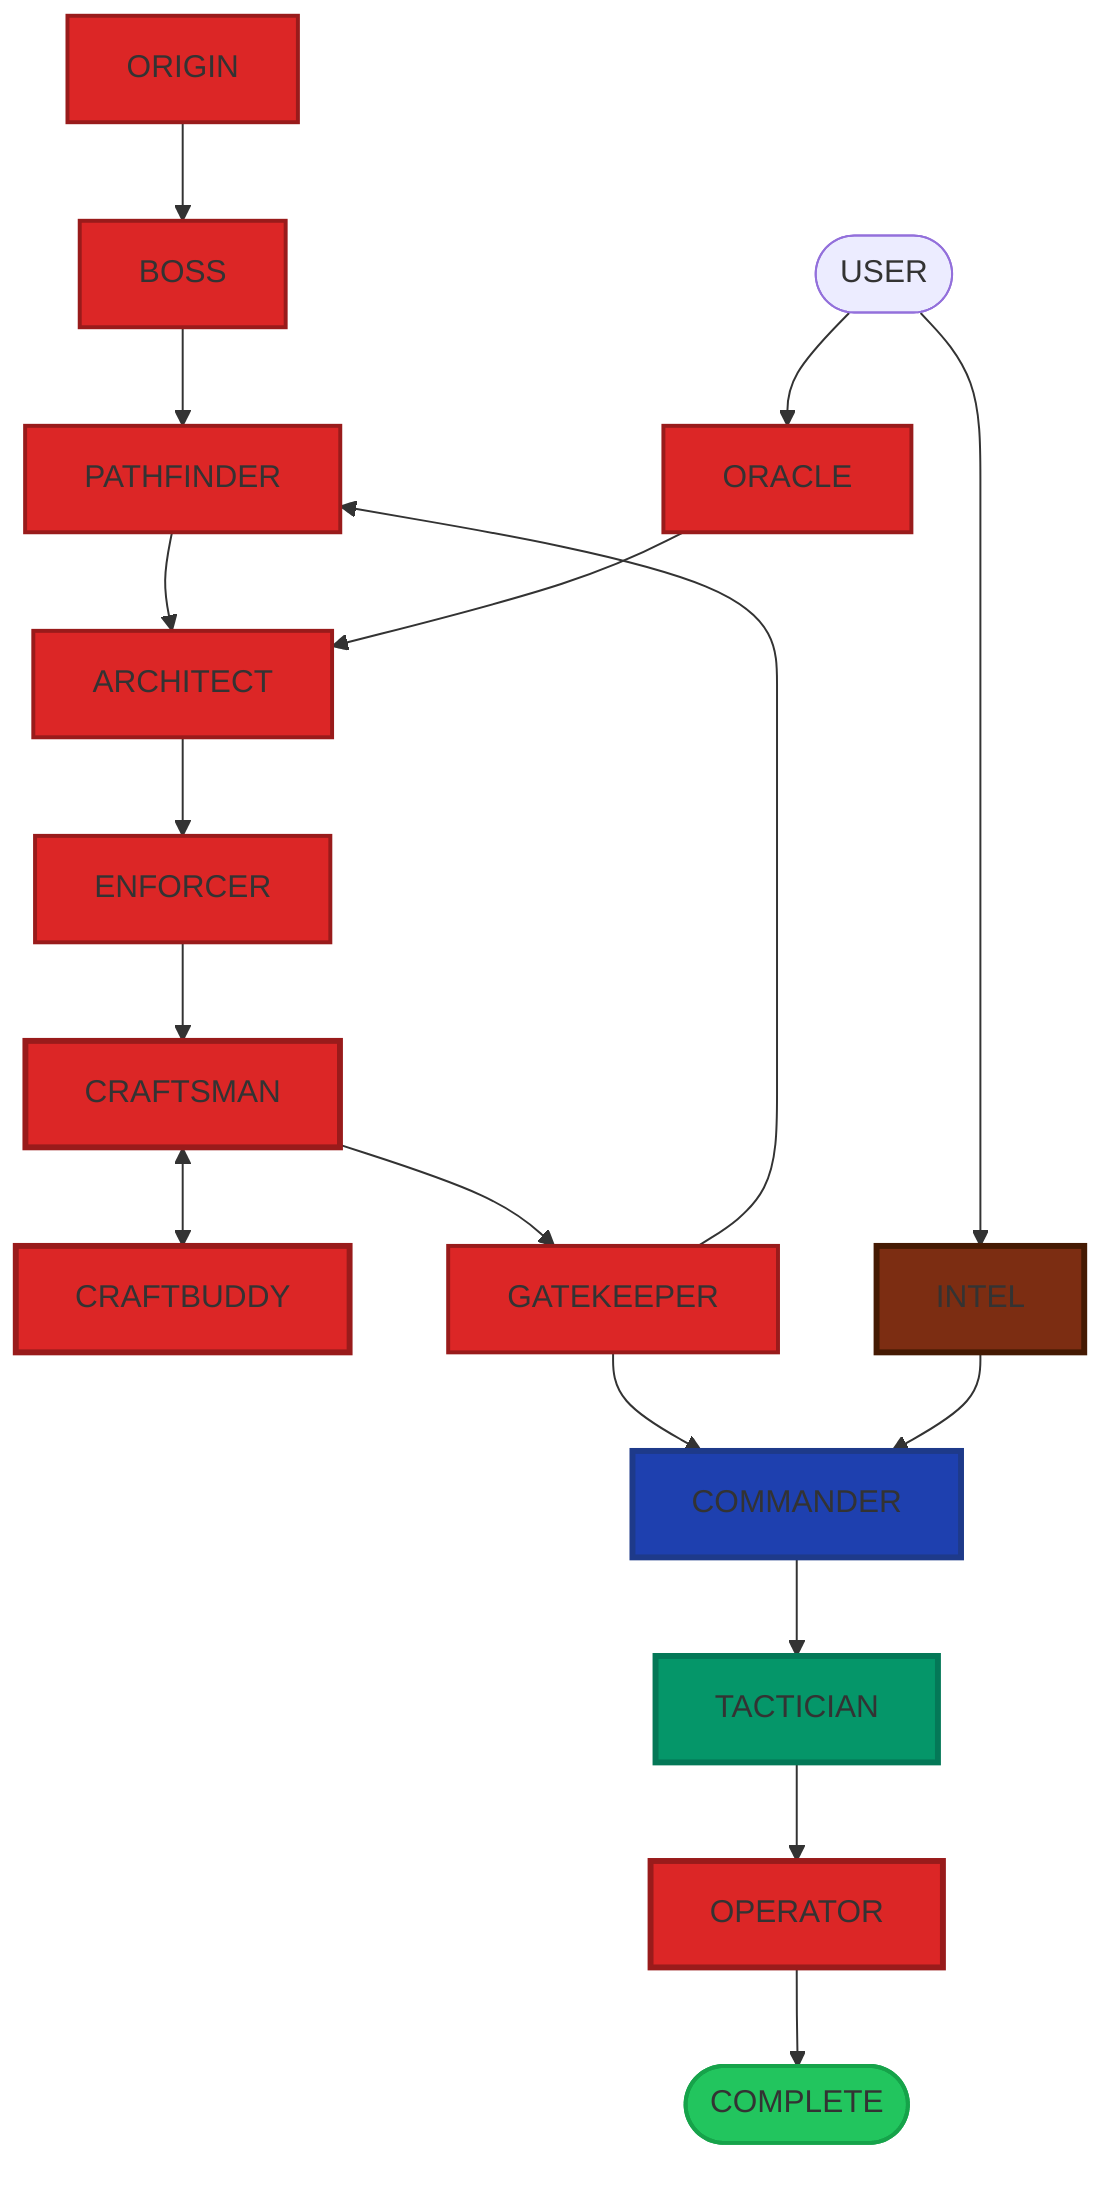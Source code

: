 flowchart TD
    %% APEX Agent Flow - Tactical Operations
    
    ORIGIN["ORIGIN"]
    BOSS["BOSS"]
    PATHFINDER["PATHFINDER"]
    ORACLE["ORACLE"]
    ARCHITECT["ARCHITECT"]
    ENFORCER["ENFORCER"]
    CRAFTSMAN["CRAFTSMAN"]
    CRAFTBUDDY["CRAFTBUDDY"]
    GATEKEEPER["GATEKEEPER"]
    COMMANDER["COMMANDER"]
    TACTICIAN["TACTICIAN"]
    OPERATOR["OPERATOR"]
    INTEL["INTEL"]
    USER(["USER"])
    COMPLETE(["COMPLETE"])

    ORIGIN --> BOSS
    USER --> ORACLE
    BOSS --> PATHFINDER
    PATHFINDER --> ARCHITECT
    ORACLE --> ARCHITECT
    ARCHITECT --> ENFORCER
    ENFORCER --> CRAFTSMAN
    CRAFTSMAN <--> CRAFTBUDDY
    CRAFTSMAN --> GATEKEEPER
    
    %% APEX specific agents after GATEKEEPER  
    GATEKEEPER --> PATHFINDER
    GATEKEEPER --> COMMANDER
    COMMANDER --> TACTICIAN
    TACTICIAN --> OPERATOR
    USER --> INTEL
    INTEL --> COMMANDER
    OPERATOR --> COMPLETE

    %% Styling
    classDef origin fill:#dc2626,stroke:#991b1b,stroke-width:2px
    classDef boss fill:#dc2626,stroke:#991b1b,stroke-width:2px
    classDef pathfinder fill:#dc2626,stroke:#991b1b,stroke-width:2px
    classDef oracle fill:#dc2626,stroke:#991b1b,stroke-width:2px
    classDef architect fill:#dc2626,stroke:#991b1b,stroke-width:2px
    classDef enforcer fill:#dc2626,stroke:#991b1b,stroke-width:2px
    classDef craftsman fill:#dc2626,stroke:#991b1b,stroke-width:3px
    classDef craftbuddy fill:#dc2626,stroke:#991b1b,stroke-width:3px
    classDef gatekeeper fill:#dc2626,stroke:#991b1b,stroke-width:2px
    classDef commander fill:#1e40af,stroke:#1e3a8a,stroke-width:3px
    classDef tactician fill:#059669,stroke:#047857,stroke-width:3px
    classDef operator fill:#dc2626,stroke:#991b1b,stroke-width:3px
    classDef intel fill:#7c2d12,stroke:#451a03,stroke-width:3px
    classDef complete fill:#22c55e,stroke:#16a34a,stroke-width:2px

    %% Apply Classes
    class ORIGIN origin
    class BOSS boss
    class PATHFINDER pathfinder
    class ORACLE oracle
    class ARCHITECT architect
    class ENFORCER enforcer
    class CRAFTSMAN craftsman
    class CRAFTBUDDY craftbuddy
    class GATEKEEPER gatekeeper
    class COMMANDER commander
    class TACTICIAN tactician
    class OPERATOR operator
    class INTEL intel
    class COMPLETE complete